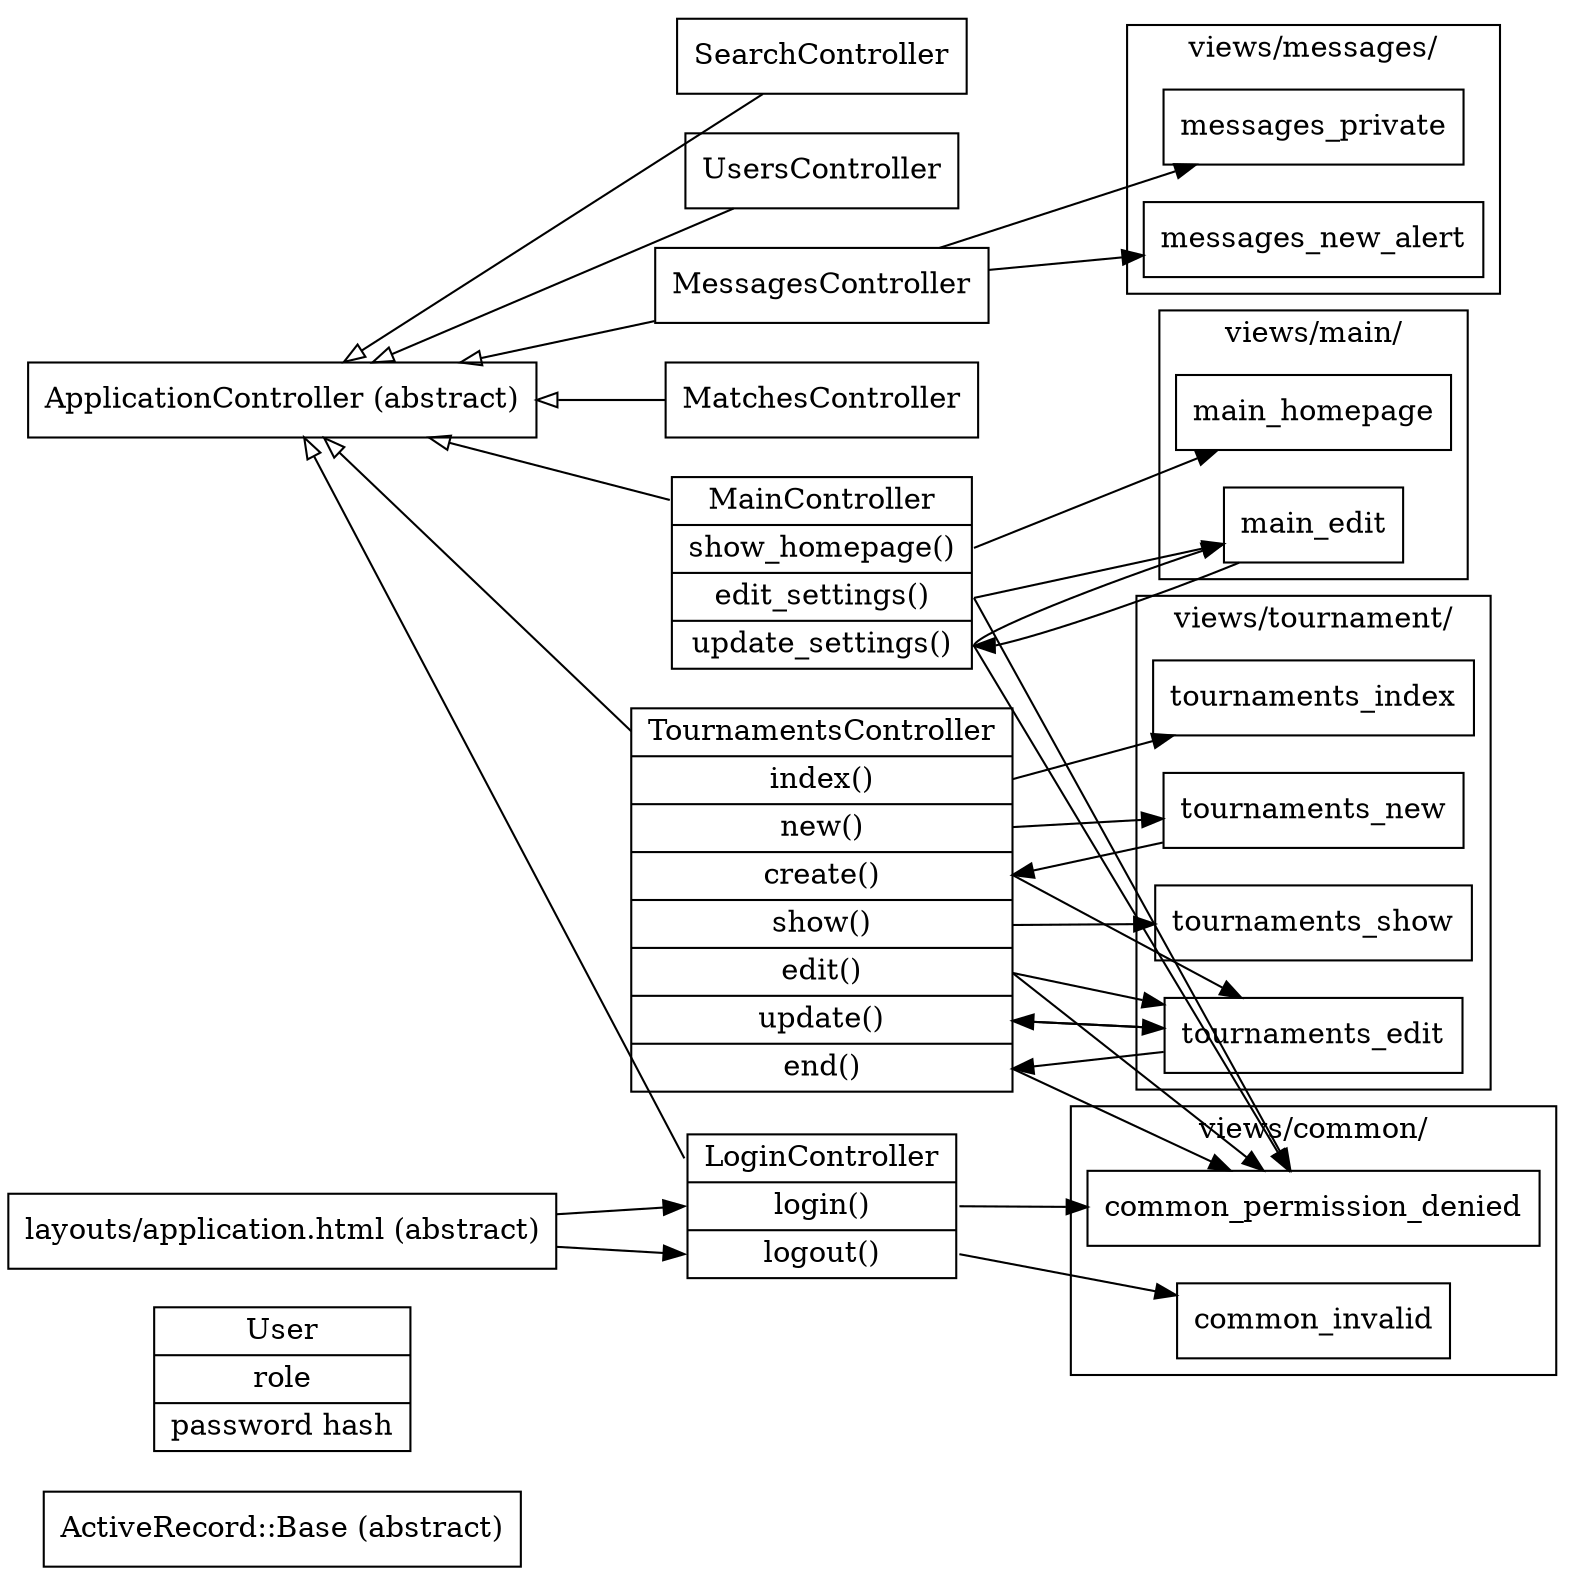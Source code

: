 digraph systemModel {
	rankdir="LR";
	splines="line";

	subgraph _clusterModels {
		label="Models"
		node[shape="record"];
		
		BaseModel[label="<main> ActiveRecord::Base (abstract)"]
		User[label="<main> User | <attr_role> role | <attr_pw> password hash"];
	}
	
	subgraph _clusterControllers {
		label="Controllers";
		node[shape="record"];
		
		ApplicationController[label="<main> ApplicationController (abstract)"];
		
		MainController[label="<main> MainController | <index> show_homepage() | <edit> edit_settings() | <update> update_settings()"];
		TournamentsController[label="<main> TournamentsController | <index> index() | <new> new() | <create> create() | <show> show() | <edit> edit() | <update> update() | <end> end()"];
		MessagesController[label="<main> MessagesController"];
		LoginController[label="<main> LoginController | <login> login() | <logout> logout()"];
		SearchController[label="<main> SearchController"];
		UsersController[label="<main> UsersController"];
		MatchesController[label="<main> MatchesController"];
	}

	subgraph _clusterViews {
		label="views/";
		node[shape="rectangle"]

		layouts_application[label="layouts/application.html (abstract)"]

		subgraph clusterViewsCommon {
			label="views/common/";
			common_permission_denied;
			common_invalid;
		}
		
		subgraph clusterViewsMain {
			label="views/main/";
			main_homepage;
			main_edit;
		}
		subgraph clusterViewsTournament {
			label="views/tournament/";
			tournaments_index;
			tournaments_new;
			tournaments_show;
			tournaments_edit;
		}
		subgraph clusterViewsMessages {
			label="views/messages/";
			messages_private;
			messages_new_alert;
		}
	}

	subgraph inheritance {
		edge[arrowhead="onormal"];
		MainController:main -> ApplicationController;
		ApplicationController -> MainController:main[style=invis];
		TournamentsController:main -> ApplicationController;
		ApplicationController -> TournamentsController:main[style=invis];
		MessagesController:main -> ApplicationController;
		ApplicationController -> MessagesController:main[style=invis];
		LoginController:main -> ApplicationController;
		ApplicationController -> LoginController:main[style=invis];
		SearchController:main -> ApplicationController;
		ApplicationController -> SearchController:main[style=invis];
		UsersController:main -> ApplicationController;
		ApplicationController -> UsersController:main[style=invis];
		MatchesController:main -> ApplicationController;
		ApplicationController -> MatchesController:main[style=invis];
	}

	subgraph controller2view {
		layouts_application -> LoginController:login;
		layouts_application -> LoginController:logout;

		MainController:index -> main_homepage;
		MainController:edit -> main_edit -> MainController:update;
		MainController:edit -> common_permission_denied;
		MainController:update -> main_edit;
		MainController:update -> common_permission_denied;

		TournamentsController:index -> tournaments_index;
		TournamentsController:new -> tournaments_new -> TournamentsController:create;
		TournamentsController:create -> tournaments_edit -> TournamentsController:end;
		TournamentsController:show -> tournaments_show;
		TournamentsController:edit -> tournaments_edit -> TournamentsController:update;
		TournamentsController:update -> tournaments_edit
		TournamentsController:edit -> common_permission_denied;
		TournamentsController:end -> common_permission_denied;

		MessagesController -> messages_private;
		MessagesController -> messages_new_alert;

		LoginController:login -> common_permission_denied;
		LoginController:logout -> common_invalid;
	}
}
